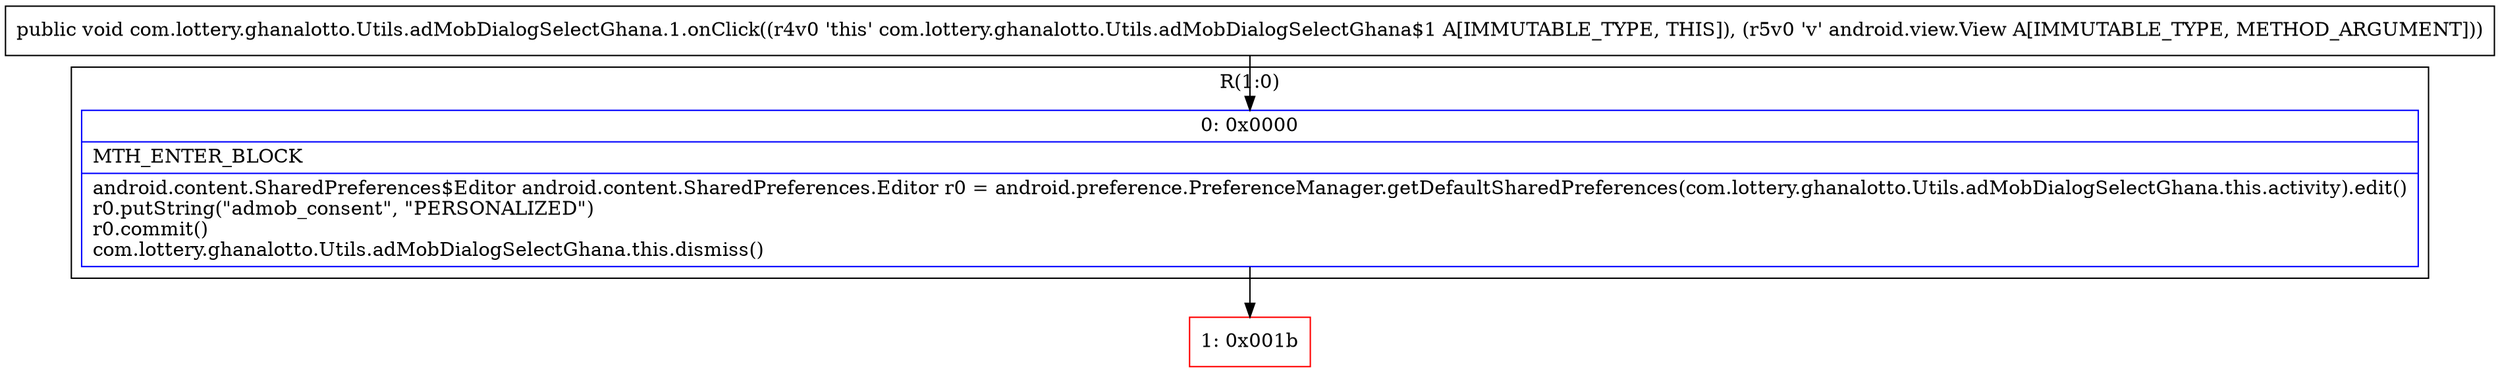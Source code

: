 digraph "CFG forcom.lottery.ghanalotto.Utils.adMobDialogSelectGhana.1.onClick(Landroid\/view\/View;)V" {
subgraph cluster_Region_150447172 {
label = "R(1:0)";
node [shape=record,color=blue];
Node_0 [shape=record,label="{0\:\ 0x0000|MTH_ENTER_BLOCK\l|android.content.SharedPreferences$Editor android.content.SharedPreferences.Editor r0 = android.preference.PreferenceManager.getDefaultSharedPreferences(com.lottery.ghanalotto.Utils.adMobDialogSelectGhana.this.activity).edit()\lr0.putString(\"admob_consent\", \"PERSONALIZED\")\lr0.commit()\lcom.lottery.ghanalotto.Utils.adMobDialogSelectGhana.this.dismiss()\l}"];
}
Node_1 [shape=record,color=red,label="{1\:\ 0x001b}"];
MethodNode[shape=record,label="{public void com.lottery.ghanalotto.Utils.adMobDialogSelectGhana.1.onClick((r4v0 'this' com.lottery.ghanalotto.Utils.adMobDialogSelectGhana$1 A[IMMUTABLE_TYPE, THIS]), (r5v0 'v' android.view.View A[IMMUTABLE_TYPE, METHOD_ARGUMENT])) }"];
MethodNode -> Node_0;
Node_0 -> Node_1;
}

